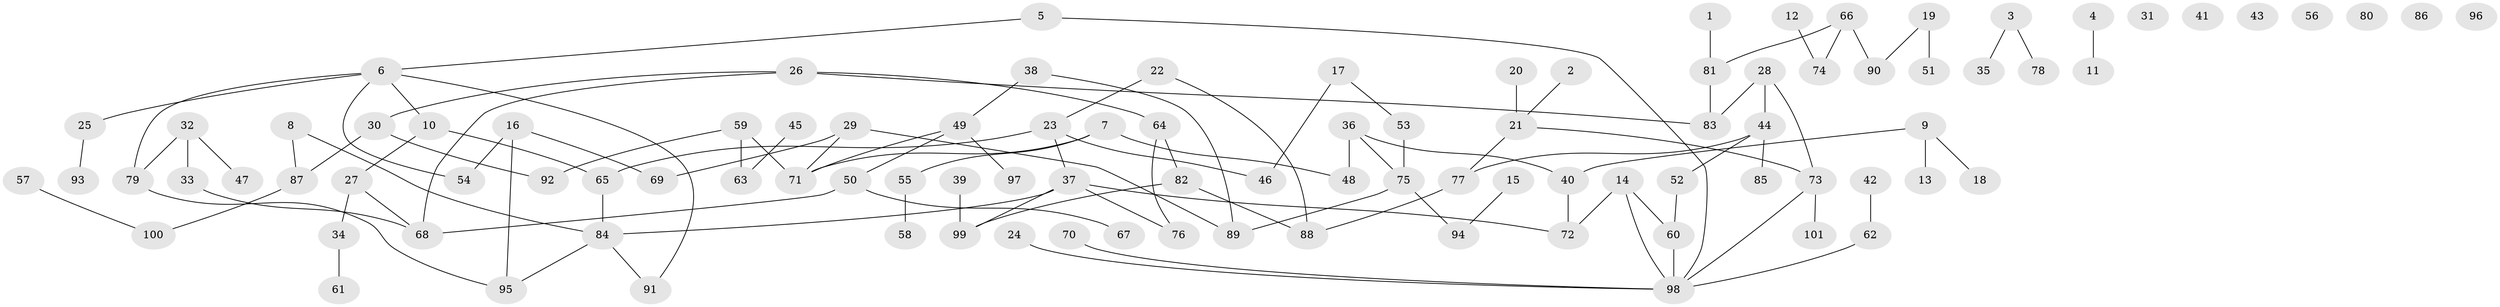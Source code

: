 // coarse degree distribution, {2: 0.15942028985507245, 3: 0.2463768115942029, 1: 0.2753623188405797, 0: 0.11594202898550725, 7: 0.014492753623188406, 6: 0.043478260869565216, 5: 0.043478260869565216, 4: 0.10144927536231885}
// Generated by graph-tools (version 1.1) at 2025/41/03/06/25 10:41:24]
// undirected, 101 vertices, 112 edges
graph export_dot {
graph [start="1"]
  node [color=gray90,style=filled];
  1;
  2;
  3;
  4;
  5;
  6;
  7;
  8;
  9;
  10;
  11;
  12;
  13;
  14;
  15;
  16;
  17;
  18;
  19;
  20;
  21;
  22;
  23;
  24;
  25;
  26;
  27;
  28;
  29;
  30;
  31;
  32;
  33;
  34;
  35;
  36;
  37;
  38;
  39;
  40;
  41;
  42;
  43;
  44;
  45;
  46;
  47;
  48;
  49;
  50;
  51;
  52;
  53;
  54;
  55;
  56;
  57;
  58;
  59;
  60;
  61;
  62;
  63;
  64;
  65;
  66;
  67;
  68;
  69;
  70;
  71;
  72;
  73;
  74;
  75;
  76;
  77;
  78;
  79;
  80;
  81;
  82;
  83;
  84;
  85;
  86;
  87;
  88;
  89;
  90;
  91;
  92;
  93;
  94;
  95;
  96;
  97;
  98;
  99;
  100;
  101;
  1 -- 81;
  2 -- 21;
  3 -- 35;
  3 -- 78;
  4 -- 11;
  5 -- 6;
  5 -- 98;
  6 -- 10;
  6 -- 25;
  6 -- 54;
  6 -- 79;
  6 -- 91;
  7 -- 48;
  7 -- 55;
  7 -- 71;
  8 -- 84;
  8 -- 87;
  9 -- 13;
  9 -- 18;
  9 -- 40;
  10 -- 27;
  10 -- 65;
  12 -- 74;
  14 -- 60;
  14 -- 72;
  14 -- 98;
  15 -- 94;
  16 -- 54;
  16 -- 69;
  16 -- 95;
  17 -- 46;
  17 -- 53;
  19 -- 51;
  19 -- 90;
  20 -- 21;
  21 -- 73;
  21 -- 77;
  22 -- 23;
  22 -- 88;
  23 -- 37;
  23 -- 46;
  23 -- 65;
  24 -- 98;
  25 -- 93;
  26 -- 30;
  26 -- 64;
  26 -- 68;
  26 -- 83;
  27 -- 34;
  27 -- 68;
  28 -- 44;
  28 -- 73;
  28 -- 83;
  29 -- 69;
  29 -- 71;
  29 -- 89;
  30 -- 87;
  30 -- 92;
  32 -- 33;
  32 -- 47;
  32 -- 79;
  33 -- 68;
  34 -- 61;
  36 -- 40;
  36 -- 48;
  36 -- 75;
  37 -- 72;
  37 -- 76;
  37 -- 84;
  37 -- 99;
  38 -- 49;
  38 -- 89;
  39 -- 99;
  40 -- 72;
  42 -- 62;
  44 -- 52;
  44 -- 77;
  44 -- 85;
  45 -- 63;
  49 -- 50;
  49 -- 71;
  49 -- 97;
  50 -- 67;
  50 -- 68;
  52 -- 60;
  53 -- 75;
  55 -- 58;
  57 -- 100;
  59 -- 63;
  59 -- 71;
  59 -- 92;
  60 -- 98;
  62 -- 98;
  64 -- 76;
  64 -- 82;
  65 -- 84;
  66 -- 74;
  66 -- 81;
  66 -- 90;
  70 -- 98;
  73 -- 98;
  73 -- 101;
  75 -- 89;
  75 -- 94;
  77 -- 88;
  79 -- 95;
  81 -- 83;
  82 -- 88;
  82 -- 99;
  84 -- 91;
  84 -- 95;
  87 -- 100;
}
